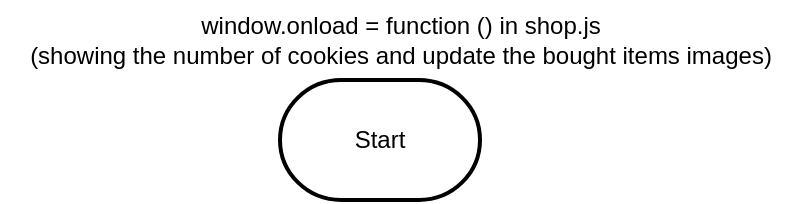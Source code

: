 <mxfile>
    <diagram id="wf7BfjiwzD089MaG73yu" name="Page-1">
        <mxGraphModel dx="1163" dy="706" grid="1" gridSize="10" guides="1" tooltips="1" connect="1" arrows="1" fold="1" page="1" pageScale="1" pageWidth="850" pageHeight="1100" math="0" shadow="0">
            <root>
                <mxCell id="0"/>
                <mxCell id="1" parent="0"/>
                <mxCell id="2" value="Start" style="strokeWidth=2;html=1;shape=mxgraph.flowchart.terminator;whiteSpace=wrap;" vertex="1" parent="1">
                    <mxGeometry x="170" y="90" width="100" height="60" as="geometry"/>
                </mxCell>
                <mxCell id="4" value="window.onload = function () in shop.js&lt;div&gt;(showing the number of cookies and update the bought items images)&lt;/div&gt;" style="text;html=1;align=center;verticalAlign=middle;resizable=0;points=[];autosize=1;strokeColor=none;fillColor=none;" vertex="1" parent="1">
                    <mxGeometry x="30" y="50" width="400" height="40" as="geometry"/>
                </mxCell>
            </root>
        </mxGraphModel>
    </diagram>
</mxfile>